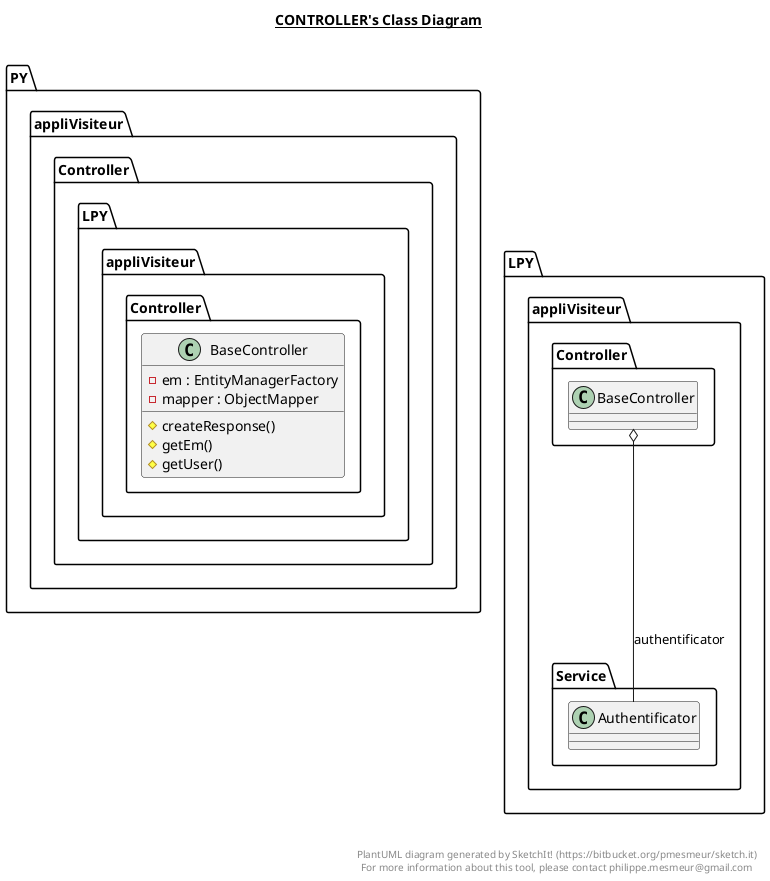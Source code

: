 @startuml

title __CONTROLLER's Class Diagram__\n

    namespace PY.appliVisiteur {
      namespace Controller {
        class LPY.appliVisiteur.Controller.BaseController {
            - em : EntityManagerFactory
            - mapper : ObjectMapper
            # createResponse()
            # getEm()
            # getUser()
        }
      }
    }
  

  LPY.appliVisiteur.Controller.BaseController o-- LPY.appliVisiteur.Service.Authentificator : authentificator


right footer


PlantUML diagram generated by SketchIt! (https://bitbucket.org/pmesmeur/sketch.it)
For more information about this tool, please contact philippe.mesmeur@gmail.com
endfooter

@enduml

